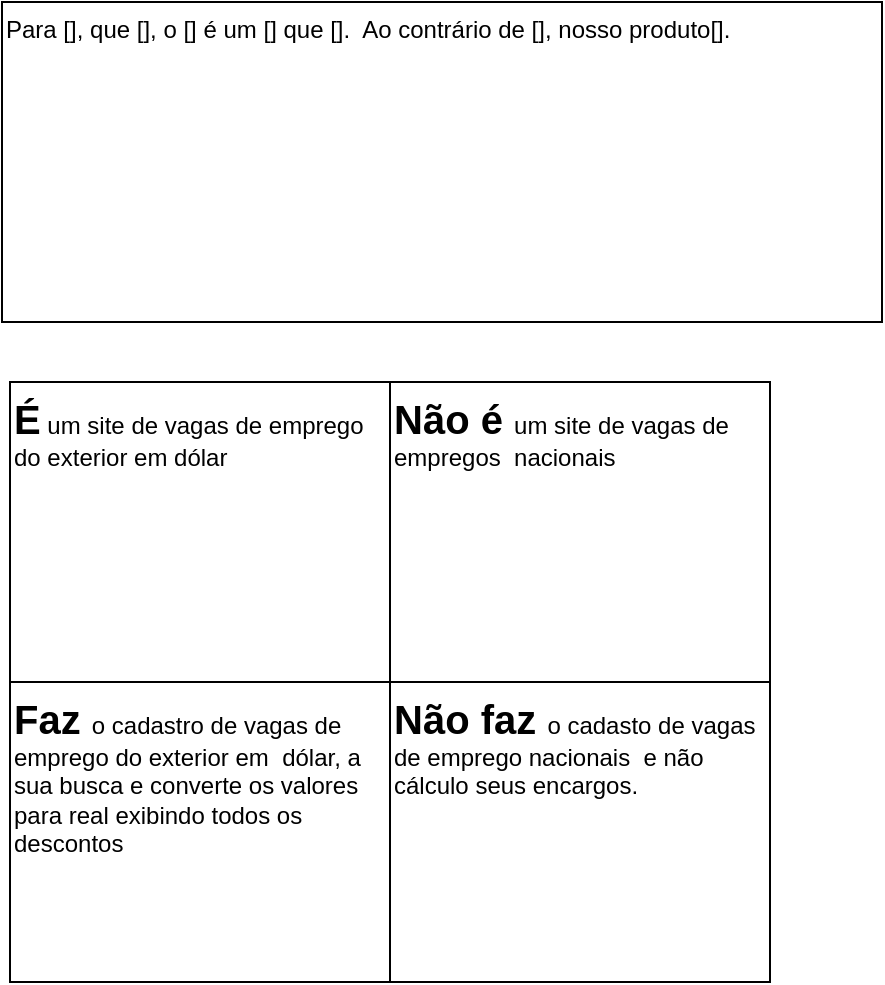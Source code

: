 <mxfile version="17.2.5" type="github">
  <diagram id="KgjO5GRndWXROC4v5zge" name="Page-1">
    <mxGraphModel dx="1422" dy="800" grid="1" gridSize="10" guides="1" tooltips="1" connect="1" arrows="1" fold="1" page="1" pageScale="1" pageWidth="827" pageHeight="1169" math="0" shadow="0">
      <root>
        <mxCell id="0" />
        <mxCell id="1" parent="0" />
        <mxCell id="6PmD7o7Xh8_uWYpsSZii-1" value="&lt;b&gt;&lt;font style=&quot;font-size: 20px&quot;&gt;É&lt;/font&gt;&lt;/b&gt; um site de vagas de emprego do exterior em dólar&amp;nbsp;&lt;table&gt;&lt;tbody&gt;&lt;tr&gt;&lt;td&gt;&lt;br&gt;&lt;/td&gt;&lt;td&gt;&lt;br&gt;&lt;/td&gt;&lt;/tr&gt;&lt;/tbody&gt;&lt;/table&gt;" style="rounded=0;whiteSpace=wrap;html=1;align=left;verticalAlign=top;" parent="1" vertex="1">
          <mxGeometry x="34" y="230" width="190" height="150" as="geometry" />
        </mxCell>
        <mxCell id="6PmD7o7Xh8_uWYpsSZii-2" value="&lt;b&gt;&lt;font style=&quot;font-size: 20px&quot;&gt;Não é &lt;/font&gt;&lt;/b&gt;um site de vagas de empregos&amp;nbsp; nacionais&amp;nbsp;" style="rounded=0;whiteSpace=wrap;html=1;verticalAlign=top;align=left;" parent="1" vertex="1">
          <mxGeometry x="224" y="230" width="190" height="150" as="geometry" />
        </mxCell>
        <mxCell id="6PmD7o7Xh8_uWYpsSZii-3" value="&lt;b&gt;&lt;font style=&quot;font-size: 20px&quot;&gt;Faz &lt;/font&gt;&lt;/b&gt;o cadastro de vagas de emprego do exterior em&amp;nbsp; dólar, a&amp;nbsp; sua busca e converte os valores para real exibindo todos os descontos&amp;nbsp;" style="rounded=0;whiteSpace=wrap;html=1;align=left;verticalAlign=top;" parent="1" vertex="1">
          <mxGeometry x="34" y="380" width="190" height="150" as="geometry" />
        </mxCell>
        <mxCell id="6PmD7o7Xh8_uWYpsSZii-4" value="&lt;b&gt;&lt;font style=&quot;font-size: 20px&quot;&gt;Não faz &lt;/font&gt;&lt;/b&gt;o cadasto de vagas de emprego nacionais&amp;nbsp; e não cálculo seus encargos." style="rounded=0;whiteSpace=wrap;html=1;verticalAlign=top;align=left;" parent="1" vertex="1">
          <mxGeometry x="224" y="380" width="190" height="150" as="geometry" />
        </mxCell>
        <mxCell id="hbAe3KTAuHAPxwTn_Dz5-1" value="Para [], que [], o [] é um [] que [].&amp;nbsp; Ao contrário de [], nosso produto[]." style="rounded=0;whiteSpace=wrap;html=1;align=left;verticalAlign=top;" vertex="1" parent="1">
          <mxGeometry x="30" y="40" width="440" height="160" as="geometry" />
        </mxCell>
      </root>
    </mxGraphModel>
  </diagram>
</mxfile>
